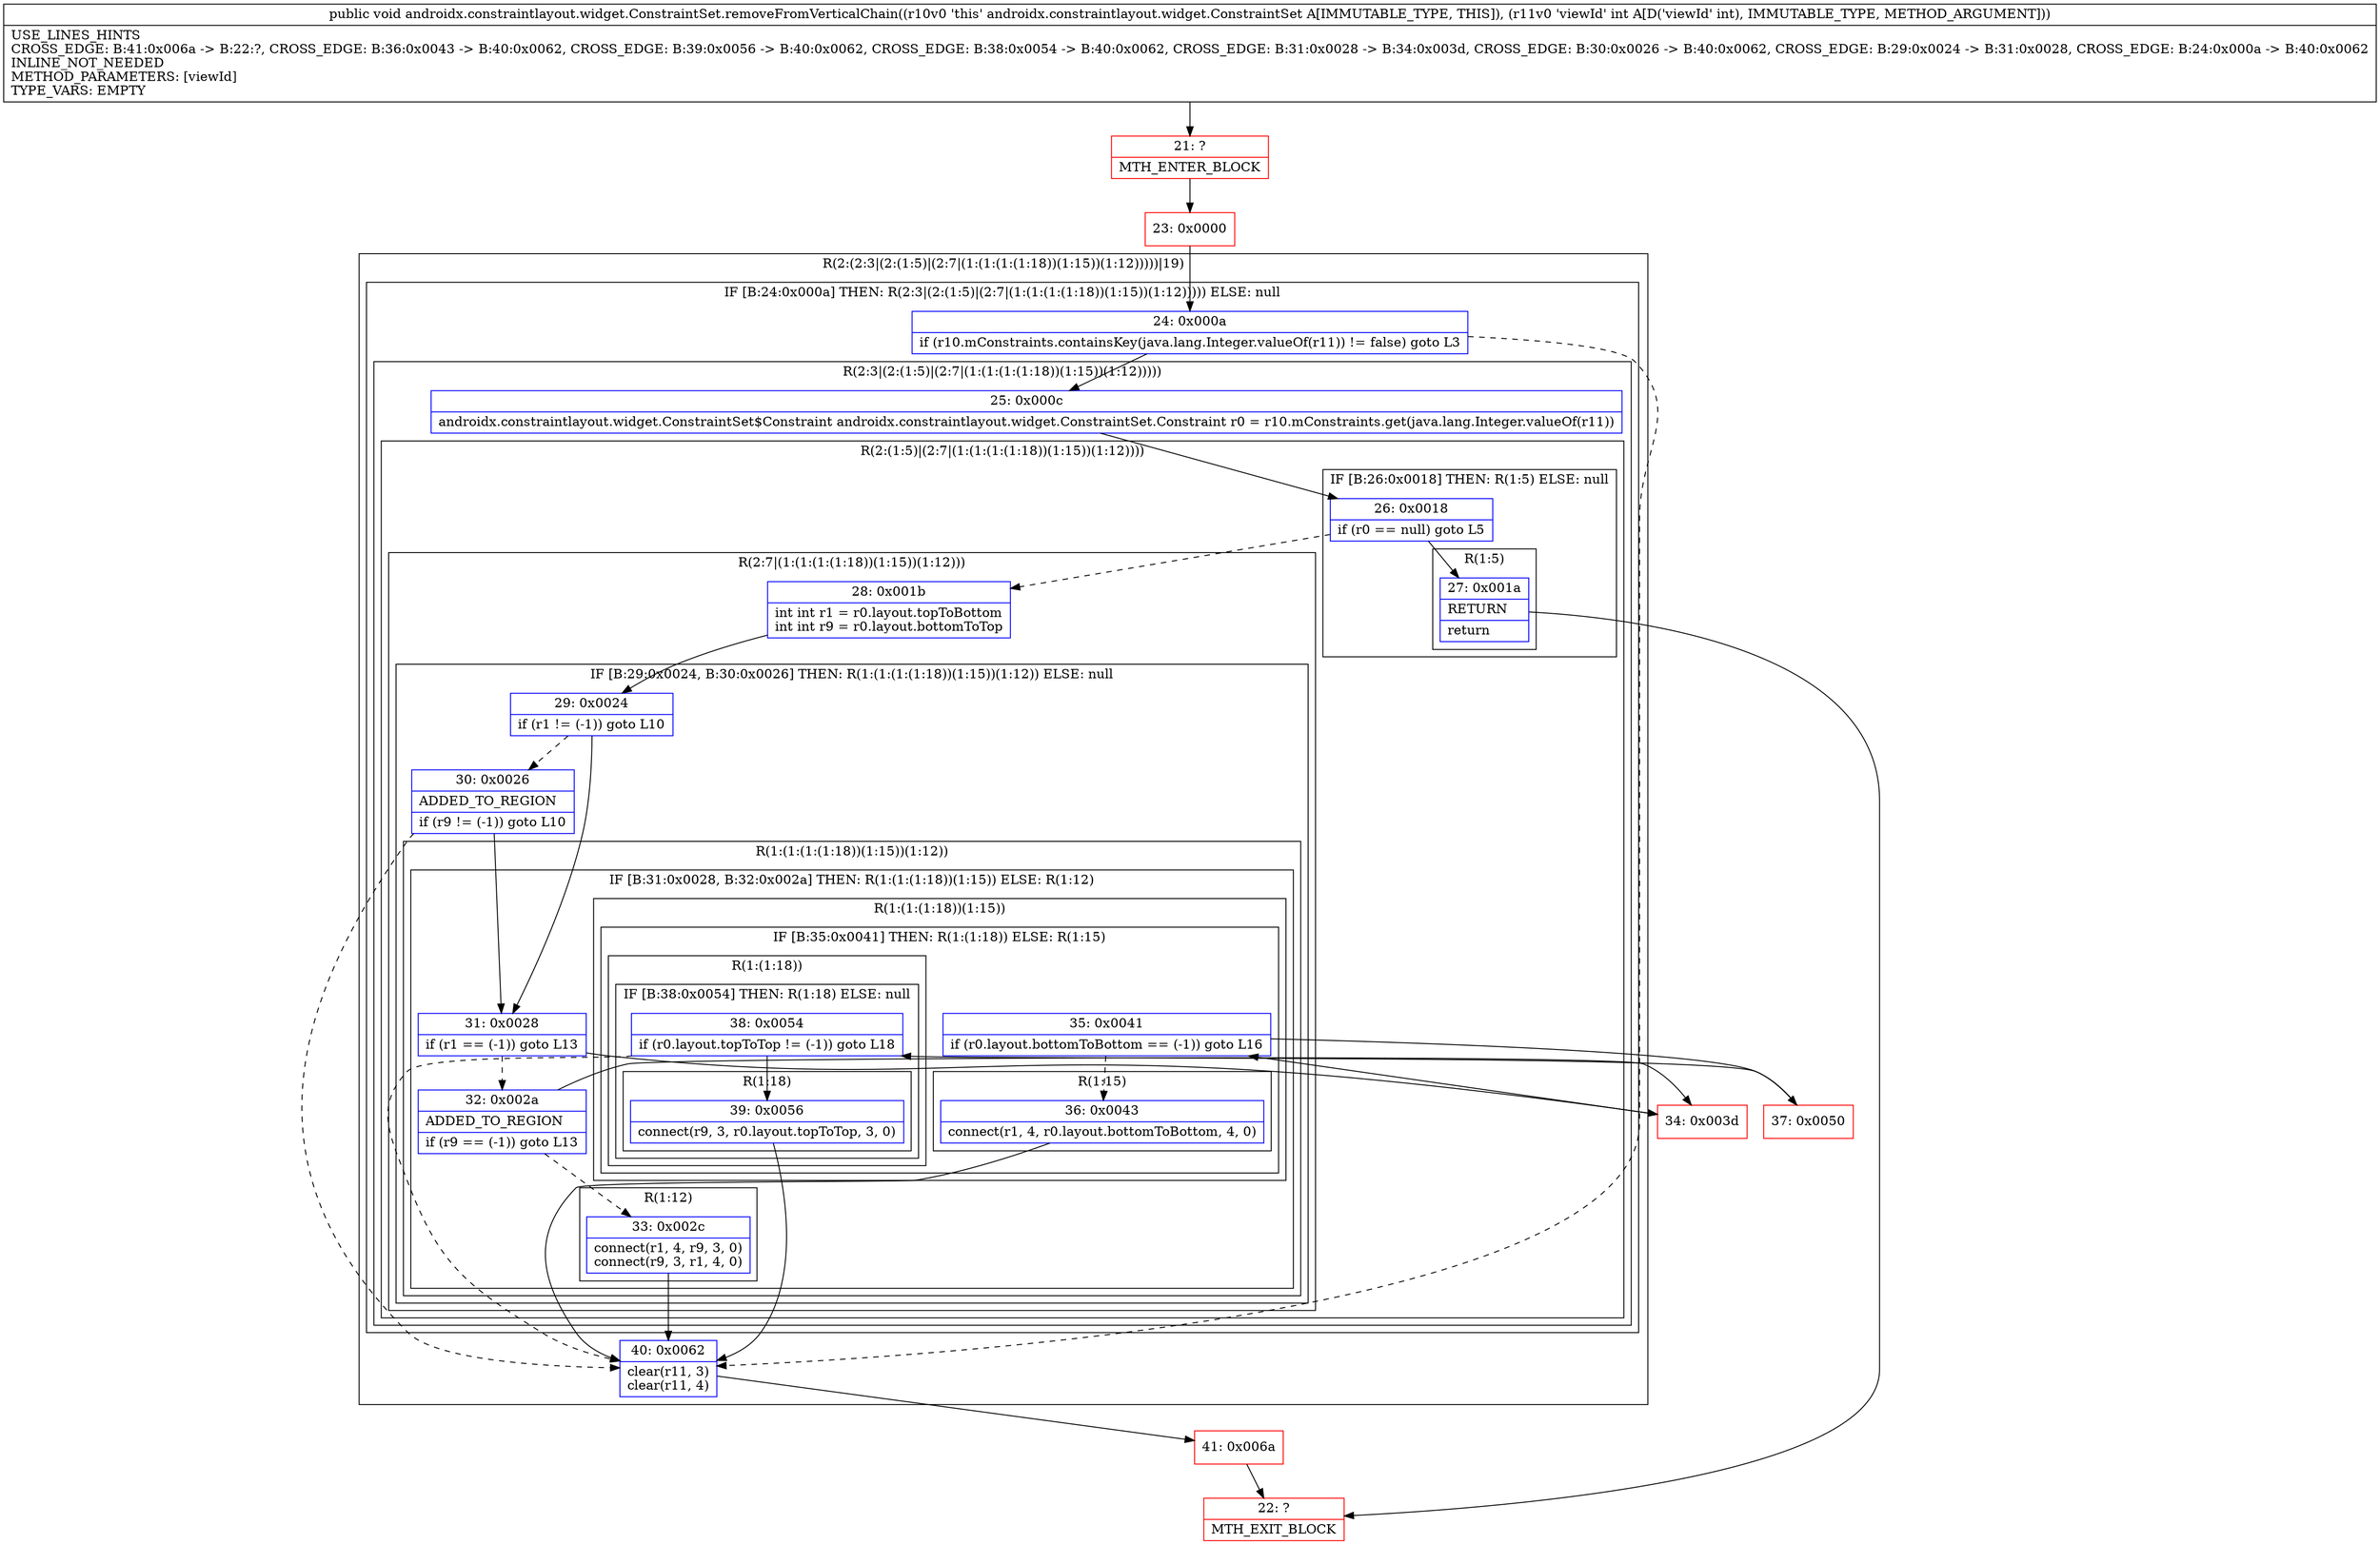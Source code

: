 digraph "CFG forandroidx.constraintlayout.widget.ConstraintSet.removeFromVerticalChain(I)V" {
subgraph cluster_Region_1523655825 {
label = "R(2:(2:3|(2:(1:5)|(2:7|(1:(1:(1:(1:18))(1:15))(1:12)))))|19)";
node [shape=record,color=blue];
subgraph cluster_IfRegion_52900356 {
label = "IF [B:24:0x000a] THEN: R(2:3|(2:(1:5)|(2:7|(1:(1:(1:(1:18))(1:15))(1:12))))) ELSE: null";
node [shape=record,color=blue];
Node_24 [shape=record,label="{24\:\ 0x000a|if (r10.mConstraints.containsKey(java.lang.Integer.valueOf(r11)) != false) goto L3\l}"];
subgraph cluster_Region_956633707 {
label = "R(2:3|(2:(1:5)|(2:7|(1:(1:(1:(1:18))(1:15))(1:12)))))";
node [shape=record,color=blue];
Node_25 [shape=record,label="{25\:\ 0x000c|androidx.constraintlayout.widget.ConstraintSet$Constraint androidx.constraintlayout.widget.ConstraintSet.Constraint r0 = r10.mConstraints.get(java.lang.Integer.valueOf(r11))\l}"];
subgraph cluster_Region_493129282 {
label = "R(2:(1:5)|(2:7|(1:(1:(1:(1:18))(1:15))(1:12))))";
node [shape=record,color=blue];
subgraph cluster_IfRegion_278634736 {
label = "IF [B:26:0x0018] THEN: R(1:5) ELSE: null";
node [shape=record,color=blue];
Node_26 [shape=record,label="{26\:\ 0x0018|if (r0 == null) goto L5\l}"];
subgraph cluster_Region_515305801 {
label = "R(1:5)";
node [shape=record,color=blue];
Node_27 [shape=record,label="{27\:\ 0x001a|RETURN\l|return\l}"];
}
}
subgraph cluster_Region_1105562408 {
label = "R(2:7|(1:(1:(1:(1:18))(1:15))(1:12)))";
node [shape=record,color=blue];
Node_28 [shape=record,label="{28\:\ 0x001b|int int r1 = r0.layout.topToBottom\lint int r9 = r0.layout.bottomToTop\l}"];
subgraph cluster_IfRegion_1523631428 {
label = "IF [B:29:0x0024, B:30:0x0026] THEN: R(1:(1:(1:(1:18))(1:15))(1:12)) ELSE: null";
node [shape=record,color=blue];
Node_29 [shape=record,label="{29\:\ 0x0024|if (r1 != (\-1)) goto L10\l}"];
Node_30 [shape=record,label="{30\:\ 0x0026|ADDED_TO_REGION\l|if (r9 != (\-1)) goto L10\l}"];
subgraph cluster_Region_1301326754 {
label = "R(1:(1:(1:(1:18))(1:15))(1:12))";
node [shape=record,color=blue];
subgraph cluster_IfRegion_1117717153 {
label = "IF [B:31:0x0028, B:32:0x002a] THEN: R(1:(1:(1:18))(1:15)) ELSE: R(1:12)";
node [shape=record,color=blue];
Node_31 [shape=record,label="{31\:\ 0x0028|if (r1 == (\-1)) goto L13\l}"];
Node_32 [shape=record,label="{32\:\ 0x002a|ADDED_TO_REGION\l|if (r9 == (\-1)) goto L13\l}"];
subgraph cluster_Region_1998395142 {
label = "R(1:(1:(1:18))(1:15))";
node [shape=record,color=blue];
subgraph cluster_IfRegion_1544383508 {
label = "IF [B:35:0x0041] THEN: R(1:(1:18)) ELSE: R(1:15)";
node [shape=record,color=blue];
Node_35 [shape=record,label="{35\:\ 0x0041|if (r0.layout.bottomToBottom == (\-1)) goto L16\l}"];
subgraph cluster_Region_1311932729 {
label = "R(1:(1:18))";
node [shape=record,color=blue];
subgraph cluster_IfRegion_1300933556 {
label = "IF [B:38:0x0054] THEN: R(1:18) ELSE: null";
node [shape=record,color=blue];
Node_38 [shape=record,label="{38\:\ 0x0054|if (r0.layout.topToTop != (\-1)) goto L18\l}"];
subgraph cluster_Region_5967573 {
label = "R(1:18)";
node [shape=record,color=blue];
Node_39 [shape=record,label="{39\:\ 0x0056|connect(r9, 3, r0.layout.topToTop, 3, 0)\l}"];
}
}
}
subgraph cluster_Region_1829398845 {
label = "R(1:15)";
node [shape=record,color=blue];
Node_36 [shape=record,label="{36\:\ 0x0043|connect(r1, 4, r0.layout.bottomToBottom, 4, 0)\l}"];
}
}
}
subgraph cluster_Region_451576193 {
label = "R(1:12)";
node [shape=record,color=blue];
Node_33 [shape=record,label="{33\:\ 0x002c|connect(r1, 4, r9, 3, 0)\lconnect(r9, 3, r1, 4, 0)\l}"];
}
}
}
}
}
}
}
}
Node_40 [shape=record,label="{40\:\ 0x0062|clear(r11, 3)\lclear(r11, 4)\l}"];
}
Node_21 [shape=record,color=red,label="{21\:\ ?|MTH_ENTER_BLOCK\l}"];
Node_23 [shape=record,color=red,label="{23\:\ 0x0000}"];
Node_22 [shape=record,color=red,label="{22\:\ ?|MTH_EXIT_BLOCK\l}"];
Node_34 [shape=record,color=red,label="{34\:\ 0x003d}"];
Node_37 [shape=record,color=red,label="{37\:\ 0x0050}"];
Node_41 [shape=record,color=red,label="{41\:\ 0x006a}"];
MethodNode[shape=record,label="{public void androidx.constraintlayout.widget.ConstraintSet.removeFromVerticalChain((r10v0 'this' androidx.constraintlayout.widget.ConstraintSet A[IMMUTABLE_TYPE, THIS]), (r11v0 'viewId' int A[D('viewId' int), IMMUTABLE_TYPE, METHOD_ARGUMENT]))  | USE_LINES_HINTS\lCROSS_EDGE: B:41:0x006a \-\> B:22:?, CROSS_EDGE: B:36:0x0043 \-\> B:40:0x0062, CROSS_EDGE: B:39:0x0056 \-\> B:40:0x0062, CROSS_EDGE: B:38:0x0054 \-\> B:40:0x0062, CROSS_EDGE: B:31:0x0028 \-\> B:34:0x003d, CROSS_EDGE: B:30:0x0026 \-\> B:40:0x0062, CROSS_EDGE: B:29:0x0024 \-\> B:31:0x0028, CROSS_EDGE: B:24:0x000a \-\> B:40:0x0062\lINLINE_NOT_NEEDED\lMETHOD_PARAMETERS: [viewId]\lTYPE_VARS: EMPTY\l}"];
MethodNode -> Node_21;Node_24 -> Node_25;
Node_24 -> Node_40[style=dashed];
Node_25 -> Node_26;
Node_26 -> Node_27;
Node_26 -> Node_28[style=dashed];
Node_27 -> Node_22;
Node_28 -> Node_29;
Node_29 -> Node_30[style=dashed];
Node_29 -> Node_31;
Node_30 -> Node_31;
Node_30 -> Node_40[style=dashed];
Node_31 -> Node_32[style=dashed];
Node_31 -> Node_34;
Node_32 -> Node_33[style=dashed];
Node_32 -> Node_34;
Node_35 -> Node_36[style=dashed];
Node_35 -> Node_37;
Node_38 -> Node_39;
Node_38 -> Node_40[style=dashed];
Node_39 -> Node_40;
Node_36 -> Node_40;
Node_33 -> Node_40;
Node_40 -> Node_41;
Node_21 -> Node_23;
Node_23 -> Node_24;
Node_34 -> Node_35;
Node_37 -> Node_38;
Node_41 -> Node_22;
}

